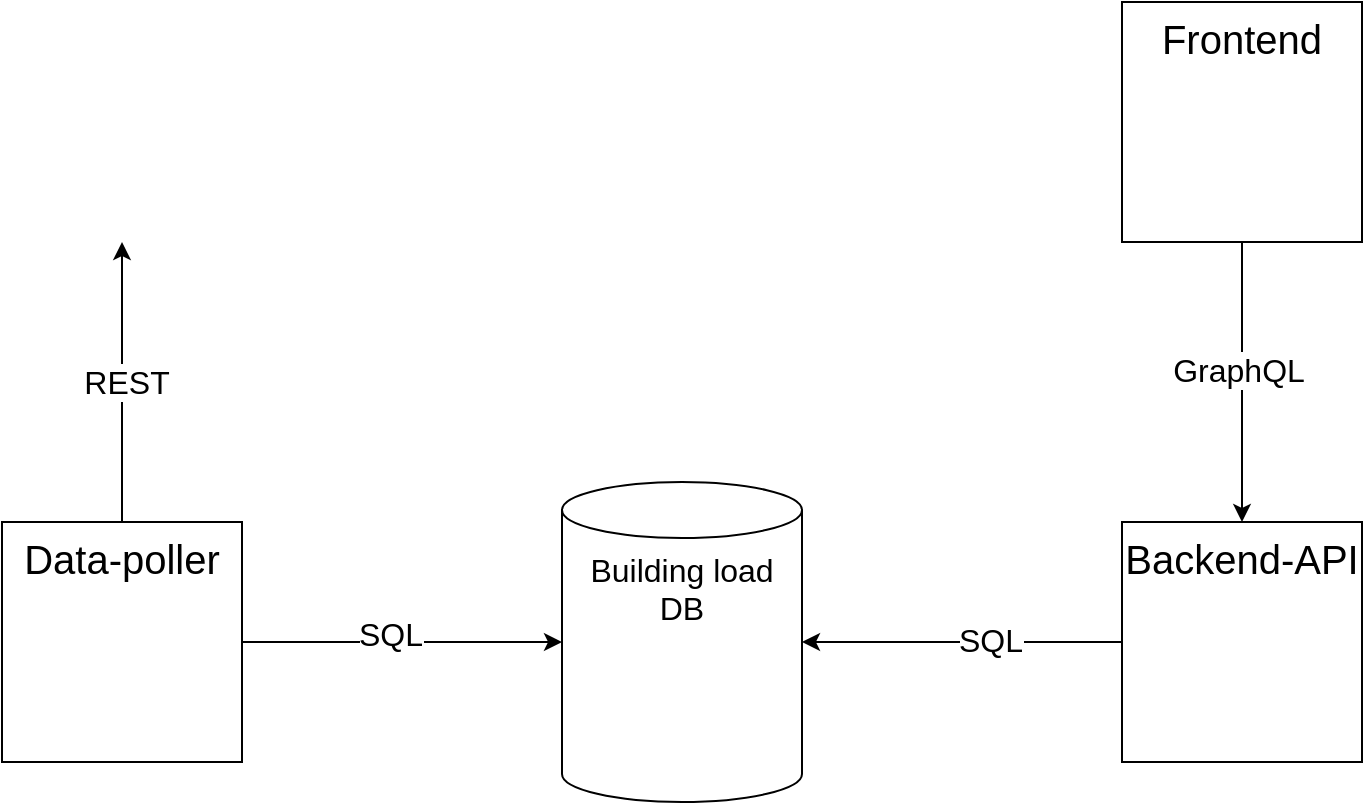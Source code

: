 <mxfile version="13.7.6" type="device"><diagram id="SIjMQYgsebvwUsrari3p" name="Page-1"><mxGraphModel dx="946" dy="541" grid="1" gridSize="10" guides="1" tooltips="1" connect="1" arrows="1" fold="1" page="1" pageScale="1" pageWidth="827" pageHeight="1169" math="0" shadow="0"><root><mxCell id="0"/><mxCell id="1" parent="0"/><mxCell id="lmwel3SlEGO1hDBQgnYR-1" value="" style="shape=image;verticalLabelPosition=bottom;labelBackgroundColor=#ffffff;verticalAlign=top;aspect=fixed;imageAspect=0;image=https://www.axonius.com/hubfs/Adapter%20Logos/cisco_prime_adapter.png;" vertex="1" parent="1"><mxGeometry x="80" y="80" width="120" height="120" as="geometry"/></mxCell><mxCell id="lmwel3SlEGO1hDBQgnYR-10" value="" style="group" vertex="1" connectable="0" parent="1"><mxGeometry x="360" y="320" width="120" height="160" as="geometry"/></mxCell><mxCell id="lmwel3SlEGO1hDBQgnYR-32" value="" style="group" vertex="1" connectable="0" parent="lmwel3SlEGO1hDBQgnYR-10"><mxGeometry width="120" height="160" as="geometry"/></mxCell><mxCell id="lmwel3SlEGO1hDBQgnYR-2" value="&lt;font style=&quot;font-size: 16px&quot;&gt;Building load DB&lt;/font&gt;" style="shape=cylinder3;whiteSpace=wrap;html=1;boundedLbl=1;backgroundOutline=1;size=14;verticalAlign=top;" vertex="1" parent="lmwel3SlEGO1hDBQgnYR-32"><mxGeometry width="120" height="160" as="geometry"/></mxCell><mxCell id="lmwel3SlEGO1hDBQgnYR-8" value="" style="shape=image;verticalLabelPosition=bottom;labelBackgroundColor=#ffffff;verticalAlign=top;aspect=fixed;imageAspect=0;image=https://cpl.thalesgroup.com/sites/default/files/content/paragraphs/intro/2020-03/postgresql-logo.png;" vertex="1" parent="lmwel3SlEGO1hDBQgnYR-32"><mxGeometry x="20" y="74.667" width="80" height="73.12" as="geometry"/></mxCell><mxCell id="lmwel3SlEGO1hDBQgnYR-11" value="" style="group" vertex="1" connectable="0" parent="1"><mxGeometry x="80" y="340" width="120" height="120" as="geometry"/></mxCell><mxCell id="lmwel3SlEGO1hDBQgnYR-3" value="&lt;font style=&quot;font-size: 20px&quot;&gt;Data-poller&lt;/font&gt;" style="whiteSpace=wrap;html=1;aspect=fixed;verticalAlign=top;" vertex="1" parent="lmwel3SlEGO1hDBQgnYR-11"><mxGeometry width="120" height="120" as="geometry"/></mxCell><mxCell id="lmwel3SlEGO1hDBQgnYR-9" value="" style="shape=image;verticalLabelPosition=bottom;labelBackgroundColor=#ffffff;verticalAlign=top;aspect=fixed;imageAspect=0;image=https://cdn.pixabay.com/photo/2015/04/23/17/41/node-js-736399_960_720.png;" vertex="1" parent="lmwel3SlEGO1hDBQgnYR-11"><mxGeometry x="10" y="50" width="100" height="50" as="geometry"/></mxCell><mxCell id="lmwel3SlEGO1hDBQgnYR-12" style="edgeStyle=orthogonalEdgeStyle;rounded=0;orthogonalLoop=1;jettySize=auto;html=1;entryX=0.5;entryY=1;entryDx=0;entryDy=0;" edge="1" parent="1" source="lmwel3SlEGO1hDBQgnYR-3" target="lmwel3SlEGO1hDBQgnYR-1"><mxGeometry relative="1" as="geometry"/></mxCell><mxCell id="lmwel3SlEGO1hDBQgnYR-13" value="REST" style="edgeLabel;html=1;align=center;verticalAlign=middle;resizable=0;points=[];fontSize=16;" vertex="1" connectable="0" parent="lmwel3SlEGO1hDBQgnYR-12"><mxGeometry y="-2" relative="1" as="geometry"><mxPoint as="offset"/></mxGeometry></mxCell><mxCell id="lmwel3SlEGO1hDBQgnYR-15" style="edgeStyle=orthogonalEdgeStyle;rounded=0;orthogonalLoop=1;jettySize=auto;html=1;fontSize=14;" edge="1" parent="1" source="lmwel3SlEGO1hDBQgnYR-3" target="lmwel3SlEGO1hDBQgnYR-2"><mxGeometry relative="1" as="geometry"/></mxCell><mxCell id="lmwel3SlEGO1hDBQgnYR-16" value="SQL" style="edgeLabel;html=1;align=center;verticalAlign=middle;resizable=0;points=[];fontSize=16;" vertex="1" connectable="0" parent="lmwel3SlEGO1hDBQgnYR-15"><mxGeometry x="-0.075" y="4" relative="1" as="geometry"><mxPoint as="offset"/></mxGeometry></mxCell><mxCell id="lmwel3SlEGO1hDBQgnYR-17" value="" style="group" vertex="1" connectable="0" parent="1"><mxGeometry x="640" y="340" width="120" height="120" as="geometry"/></mxCell><mxCell id="lmwel3SlEGO1hDBQgnYR-18" value="&lt;font style=&quot;font-size: 20px&quot;&gt;Backend-API&lt;/font&gt;" style="whiteSpace=wrap;html=1;aspect=fixed;verticalAlign=top;" vertex="1" parent="lmwel3SlEGO1hDBQgnYR-17"><mxGeometry width="120" height="120" as="geometry"/></mxCell><mxCell id="lmwel3SlEGO1hDBQgnYR-19" value="" style="shape=image;verticalLabelPosition=bottom;labelBackgroundColor=#ffffff;verticalAlign=top;aspect=fixed;imageAspect=0;image=https://cdn.pixabay.com/photo/2015/04/23/17/41/node-js-736399_960_720.png;" vertex="1" parent="lmwel3SlEGO1hDBQgnYR-17"><mxGeometry x="10" y="50" width="100" height="50" as="geometry"/></mxCell><mxCell id="lmwel3SlEGO1hDBQgnYR-20" style="edgeStyle=orthogonalEdgeStyle;rounded=0;orthogonalLoop=1;jettySize=auto;html=1;entryX=1;entryY=0.5;entryDx=0;entryDy=0;entryPerimeter=0;fontSize=14;" edge="1" parent="1" source="lmwel3SlEGO1hDBQgnYR-18" target="lmwel3SlEGO1hDBQgnYR-2"><mxGeometry relative="1" as="geometry"/></mxCell><mxCell id="lmwel3SlEGO1hDBQgnYR-22" value="SQL" style="edgeLabel;html=1;align=center;verticalAlign=middle;resizable=0;points=[];fontSize=16;" vertex="1" connectable="0" parent="lmwel3SlEGO1hDBQgnYR-20"><mxGeometry x="-0.175" y="-1" relative="1" as="geometry"><mxPoint as="offset"/></mxGeometry></mxCell><mxCell id="lmwel3SlEGO1hDBQgnYR-24" value="" style="group" vertex="1" connectable="0" parent="1"><mxGeometry x="640" y="80" width="120" height="120" as="geometry"/></mxCell><mxCell id="lmwel3SlEGO1hDBQgnYR-25" value="&lt;font style=&quot;font-size: 20px&quot;&gt;Frontend&lt;/font&gt;" style="whiteSpace=wrap;html=1;aspect=fixed;verticalAlign=top;" vertex="1" parent="lmwel3SlEGO1hDBQgnYR-24"><mxGeometry width="120" height="120" as="geometry"/></mxCell><mxCell id="lmwel3SlEGO1hDBQgnYR-27" value="" style="shape=image;verticalLabelPosition=bottom;labelBackgroundColor=#ffffff;verticalAlign=top;aspect=fixed;imageAspect=0;image=https://vuejs.org/images/logo.png;" vertex="1" parent="lmwel3SlEGO1hDBQgnYR-24"><mxGeometry x="30" y="40" width="60" height="60" as="geometry"/></mxCell><mxCell id="lmwel3SlEGO1hDBQgnYR-29" style="edgeStyle=orthogonalEdgeStyle;rounded=0;orthogonalLoop=1;jettySize=auto;html=1;entryX=0.5;entryY=0;entryDx=0;entryDy=0;fontSize=14;" edge="1" parent="1" source="lmwel3SlEGO1hDBQgnYR-25" target="lmwel3SlEGO1hDBQgnYR-18"><mxGeometry relative="1" as="geometry"/></mxCell><mxCell id="lmwel3SlEGO1hDBQgnYR-30" value="GraphQL" style="edgeLabel;html=1;align=center;verticalAlign=middle;resizable=0;points=[];fontSize=16;" vertex="1" connectable="0" parent="lmwel3SlEGO1hDBQgnYR-29"><mxGeometry x="-0.086" y="-2" relative="1" as="geometry"><mxPoint as="offset"/></mxGeometry></mxCell></root></mxGraphModel></diagram></mxfile>
